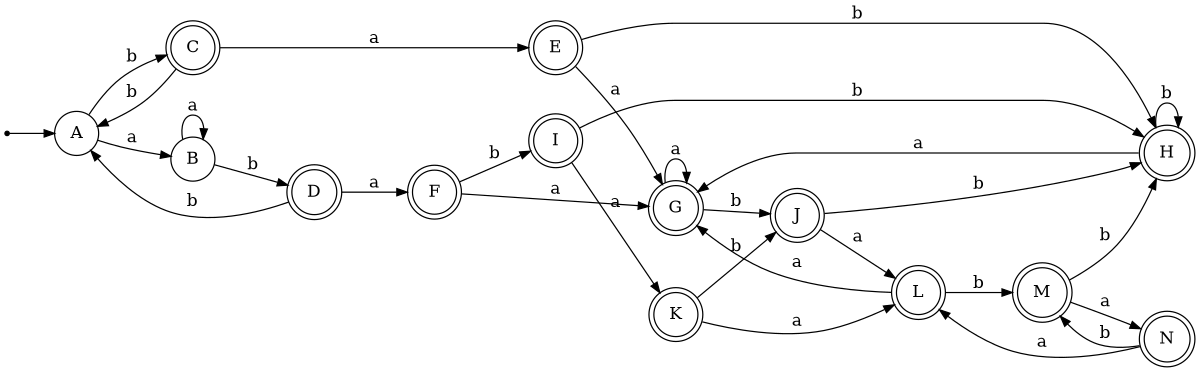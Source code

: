 digraph {
	ranksep=0.5 size="8, 8"
	rankdir=LR
	Initial [label="" fontsize=14.0 shape=point]
	A [fontsize=14.0 shape=circle]
	B [fontsize=14.0 shape=circle]
	C [fontsize=14.0 shape=doublecircle]
	D [fontsize=14.0 shape=doublecircle]
	E [fontsize=14.0 shape=doublecircle]
	F [fontsize=14.0 shape=doublecircle]
	G [fontsize=14.0 shape=doublecircle]
	H [fontsize=14.0 shape=doublecircle]
	I [fontsize=14.0 shape=doublecircle]
	J [fontsize=14.0 shape=doublecircle]
	K [fontsize=14.0 shape=doublecircle]
	L [fontsize=14.0 shape=doublecircle]
	M [fontsize=14.0 shape=doublecircle]
	N [fontsize=14.0 shape=doublecircle]
	Initial -> A [arrowsize=0.85]
	A -> B [label=" a " arrowsize=0.85 fontsize=14.0]
	A -> C [label=" b " arrowsize=0.85 fontsize=14.0]
	B -> B [label=" a " arrowsize=0.85 fontsize=14.0]
	B -> D [label=" b " arrowsize=0.85 fontsize=14.0]
	C -> E [label=" a " arrowsize=0.85 fontsize=14.0]
	C -> A [label=" b " arrowsize=0.85 fontsize=14.0]
	D -> F [label=" a " arrowsize=0.85 fontsize=14.0]
	D -> A [label=" b " arrowsize=0.85 fontsize=14.0]
	E -> G [label=" a " arrowsize=0.85 fontsize=14.0]
	E -> H [label=" b " arrowsize=0.85 fontsize=14.0]
	F -> G [label=" a " arrowsize=0.85 fontsize=14.0]
	F -> I [label=" b " arrowsize=0.85 fontsize=14.0]
	G -> G [label=" a " arrowsize=0.85 fontsize=14.0]
	G -> J [label=" b " arrowsize=0.85 fontsize=14.0]
	H -> G [label=" a " arrowsize=0.85 fontsize=14.0]
	H -> H [label=" b " arrowsize=0.85 fontsize=14.0]
	I -> K [label=" a " arrowsize=0.85 fontsize=14.0]
	I -> H [label=" b " arrowsize=0.85 fontsize=14.0]
	J -> L [label=" a " arrowsize=0.85 fontsize=14.0]
	J -> H [label=" b " arrowsize=0.85 fontsize=14.0]
	K -> L [label=" a " arrowsize=0.85 fontsize=14.0]
	K -> J [label=" b " arrowsize=0.85 fontsize=14.0]
	L -> G [label=" a " arrowsize=0.85 fontsize=14.0]
	L -> M [label=" b " arrowsize=0.85 fontsize=14.0]
	M -> N [label=" a " arrowsize=0.85 fontsize=14.0]
	M -> H [label=" b " arrowsize=0.85 fontsize=14.0]
	N -> L [label=" a " arrowsize=0.85 fontsize=14.0]
	N -> M [label=" b " arrowsize=0.85 fontsize=14.0]
}
